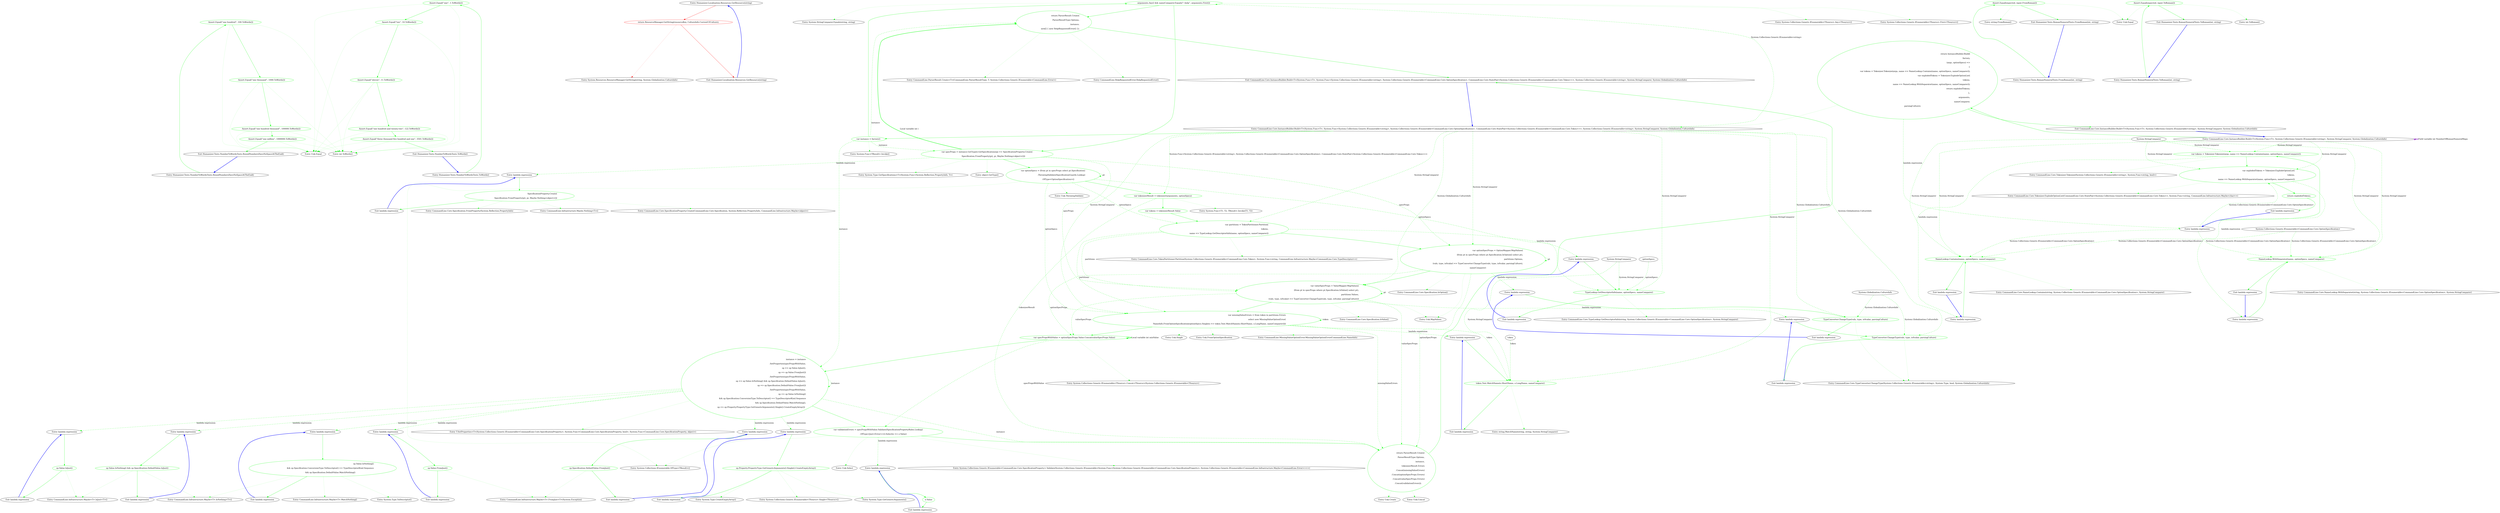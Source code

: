 digraph  {
m0_8 [label="Entry Unk.Equal", span="", cluster="Unk.Equal", file="NumberToWordsTests.cs"];
m0_7 [label="Entry int.ToWords()", span="16-16", cluster="int.ToWords()", file="NumberToWordsTests.cs"];
m0_9 [label="Entry Humanizer.Tests.NumberToWordsTests.RoundNumbersHaveNoSpaceAtTheEnd()", span="17-17", cluster="Humanizer.Tests.NumberToWordsTests.RoundNumbersHaveNoSpaceAtTheEnd()", file="NumberToWordsTests.cs"];
m0_10 [label="Assert.Equal(''one hundred'', 100.ToWords())", span="19-19", cluster="Humanizer.Tests.NumberToWordsTests.RoundNumbersHaveNoSpaceAtTheEnd()", color=green, community=0, file="NumberToWordsTests.cs"];
m0_11 [label="Assert.Equal(''one thousand'', 1000.ToWords())", span="20-20", cluster="Humanizer.Tests.NumberToWordsTests.RoundNumbersHaveNoSpaceAtTheEnd()", color=green, community=0, file="NumberToWordsTests.cs"];
m0_12 [label="Assert.Equal(''one hundred thousand'', 100000.ToWords())", span="21-21", cluster="Humanizer.Tests.NumberToWordsTests.RoundNumbersHaveNoSpaceAtTheEnd()", color=green, community=0, file="NumberToWordsTests.cs"];
m0_13 [label="Assert.Equal(''one million'', 1000000.ToWords())", span="22-22", cluster="Humanizer.Tests.NumberToWordsTests.RoundNumbersHaveNoSpaceAtTheEnd()", color=green, community=0, file="NumberToWordsTests.cs"];
m0_14 [label="Exit Humanizer.Tests.NumberToWordsTests.RoundNumbersHaveNoSpaceAtTheEnd()", span="17-17", cluster="Humanizer.Tests.NumberToWordsTests.RoundNumbersHaveNoSpaceAtTheEnd()", file="NumberToWordsTests.cs"];
m0_0 [label="Entry Humanizer.Tests.NumberToWordsTests.ToWords()", span="7-7", cluster="Humanizer.Tests.NumberToWordsTests.ToWords()", file="NumberToWordsTests.cs"];
m0_1 [label="Assert.Equal(''one'', 1.ToWords())", span="9-9", cluster="Humanizer.Tests.NumberToWordsTests.ToWords()", color=green, community=0, file="NumberToWordsTests.cs"];
m0_2 [label="Assert.Equal(''ten'', 10.ToWords())", span="10-10", cluster="Humanizer.Tests.NumberToWordsTests.ToWords()", color=green, community=0, file="NumberToWordsTests.cs"];
m0_3 [label="Assert.Equal(''eleven'', 11.ToWords())", span="11-11", cluster="Humanizer.Tests.NumberToWordsTests.ToWords()", color=green, community=0, file="NumberToWordsTests.cs"];
m0_4 [label="Assert.Equal(''one hundred and twenty-two'', 122.ToWords())", span="12-12", cluster="Humanizer.Tests.NumberToWordsTests.ToWords()", color=green, community=0, file="NumberToWordsTests.cs"];
m0_5 [label="Assert.Equal(''three thousand five hundred and one'', 3501.ToWords())", span="13-13", cluster="Humanizer.Tests.NumberToWordsTests.ToWords()", color=green, community=0, file="NumberToWordsTests.cs"];
m0_6 [label="Exit Humanizer.Tests.NumberToWordsTests.ToWords()", span="7-7", cluster="Humanizer.Tests.NumberToWordsTests.ToWords()", file="NumberToWordsTests.cs"];
m1_0 [label="Entry Humanizer.Localisation.Resources.GetResource(string)", span="27-27", cluster="Humanizer.Localisation.Resources.GetResource(string)", file="Resources.cs"];
m1_1 [label="return ResourceManager.GetString(resourceKey, CultureInfo.CurrentUICulture);", span="29-29", cluster="Humanizer.Localisation.Resources.GetResource(string)", color=red, community=0, file="Resources.cs"];
m1_2 [label="Exit Humanizer.Localisation.Resources.GetResource(string)", span="27-27", cluster="Humanizer.Localisation.Resources.GetResource(string)", file="Resources.cs"];
m1_3 [label="Entry System.Resources.ResourceManager.GetString(string, System.Globalization.CultureInfo)", span="0-0", cluster="System.Resources.ResourceManager.GetString(string, System.Globalization.CultureInfo)", file="Resources.cs"];
m2_38 [label="Entry System.StringComparer.Equals(string, string)", span="0-0", cluster="System.StringComparer.Equals(string, string)", file="RomanNumeralExtensions.cs"];
m2_0 [label="Entry CommandLine.Core.InstanceBuilder.Build<T>(System.Func<T>, System.Collections.Generic.IEnumerable<string>, System.StringComparer, System.Globalization.CultureInfo)", span="12-12", cluster="CommandLine.Core.InstanceBuilder.Build<T>(System.Func<T>, System.Collections.Generic.IEnumerable<string>, System.StringComparer, System.Globalization.CultureInfo)", file="RomanNumeralExtensions.cs"];
m2_1 [label="return InstanceBuilder.Build(\r\n                factory,\r\n                (args, optionSpecs) =>\r\n                    {\r\n                        var tokens = Tokenizer.Tokenize(args, name => NameLookup.Contains(name, optionSpecs, nameComparer));\r\n                        var explodedTokens = Tokenizer.ExplodeOptionList(\r\n                            tokens,\r\n                            name => NameLookup.WithSeparator(name, optionSpecs, nameComparer));\r\n                        return explodedTokens;\r\n                    },\r\n                arguments,\r\n                nameComparer,\r\n                parsingCulture);", span="18-30", cluster="CommandLine.Core.InstanceBuilder.Build<T>(System.Func<T>, System.Collections.Generic.IEnumerable<string>, System.StringComparer, System.Globalization.CultureInfo)", color=green, community=0, file="RomanNumeralExtensions.cs"];
m2_2 [label="Exit CommandLine.Core.InstanceBuilder.Build<T>(System.Func<T>, System.Collections.Generic.IEnumerable<string>, System.StringComparer, System.Globalization.CultureInfo)", span="12-12", cluster="CommandLine.Core.InstanceBuilder.Build<T>(System.Func<T>, System.Collections.Generic.IEnumerable<string>, System.StringComparer, System.Globalization.CultureInfo)", file="RomanNumeralExtensions.cs"];
m2_47 [label="Entry CommandLine.Core.Specification.IsOption()", span="11-11", cluster="CommandLine.Core.Specification.IsOption()", file="RomanNumeralExtensions.cs"];
m2_99 [label="Entry CommandLine.Infrastructure.Maybe<T>.MatchNothing()", span="26-26", cluster="CommandLine.Infrastructure.Maybe<T>.MatchNothing()", file="RomanNumeralExtensions.cs"];
m2_91 [label="Entry CommandLine.Infrastructure.Maybe<T>.IsNothing<T>()", span="147-147", cluster="CommandLine.Infrastructure.Maybe<T>.IsNothing<T>()", file="RomanNumeralExtensions.cs"];
m2_10 [label="Entry CommandLine.Core.Tokenizer.ExplodeOptionList(CommandLine.Core.StatePair<System.Collections.Generic.IEnumerable<CommandLine.Core.Token>>, System.Func<string, CommandLine.Infrastructure.Maybe<char>>)", span="52-52", cluster="CommandLine.Core.Tokenizer.ExplodeOptionList(CommandLine.Core.StatePair<System.Collections.Generic.IEnumerable<CommandLine.Core.Token>>, System.Func<string, CommandLine.Infrastructure.Maybe<char>>)", file="RomanNumeralExtensions.cs"];
m2_42 [label="Entry System.Type.GetSpecifications<T>(System.Func<System.Reflection.PropertyInfo, T>)", span="12-12", cluster="System.Type.GetSpecifications<T>(System.Func<System.Reflection.PropertyInfo, T>)", file="RomanNumeralExtensions.cs"];
m2_41 [label="Entry object.GetType()", span="0-0", cluster="object.GetType()", file="RomanNumeralExtensions.cs"];
m2_83 [label="Entry CommandLine.Infrastructure.Maybe<T>.IsJust<T>()", span="152-152", cluster="CommandLine.Infrastructure.Maybe<T>.IsJust<T>()", file="RomanNumeralExtensions.cs"];
m2_3 [label="Entry CommandLine.Core.InstanceBuilder.Build<T>(System.Func<T>, System.Func<System.Collections.Generic.IEnumerable<string>, System.Collections.Generic.IEnumerable<CommandLine.Core.OptionSpecification>, CommandLine.Core.StatePair<System.Collections.Generic.IEnumerable<CommandLine.Core.Token>>>, System.Collections.Generic.IEnumerable<string>, System.StringComparer, System.Globalization.CultureInfo)", span="33-33", cluster="CommandLine.Core.InstanceBuilder.Build<T>(System.Func<T>, System.Func<System.Collections.Generic.IEnumerable<string>, System.Collections.Generic.IEnumerable<CommandLine.Core.OptionSpecification>, CommandLine.Core.StatePair<System.Collections.Generic.IEnumerable<CommandLine.Core.Token>>>, System.Collections.Generic.IEnumerable<string>, System.StringComparer, System.Globalization.CultureInfo)", file="RomanNumeralExtensions.cs"];
m2_19 [label="var instance = factory()", span="40-40", cluster="CommandLine.Core.InstanceBuilder.Build<T>(System.Func<T>, System.Func<System.Collections.Generic.IEnumerable<string>, System.Collections.Generic.IEnumerable<CommandLine.Core.OptionSpecification>, CommandLine.Core.StatePair<System.Collections.Generic.IEnumerable<CommandLine.Core.Token>>>, System.Collections.Generic.IEnumerable<string>, System.StringComparer, System.Globalization.CultureInfo)", color=green, community=0, file="RomanNumeralExtensions.cs"];
m2_20 [label="arguments.Any() && nameComparer.Equals(''--help'', arguments.First())", span="42-42", cluster="CommandLine.Core.InstanceBuilder.Build<T>(System.Func<T>, System.Func<System.Collections.Generic.IEnumerable<string>, System.Collections.Generic.IEnumerable<CommandLine.Core.OptionSpecification>, CommandLine.Core.StatePair<System.Collections.Generic.IEnumerable<CommandLine.Core.Token>>>, System.Collections.Generic.IEnumerable<string>, System.StringComparer, System.Globalization.CultureInfo)", color=green, community=0, file="RomanNumeralExtensions.cs"];
m2_21 [label="return ParserResult.Create(\r\n                    ParserResultType.Options,\r\n                    instance,\r\n                    new[] { new HelpRequestedError() });", span="44-47", cluster="CommandLine.Core.InstanceBuilder.Build<T>(System.Func<T>, System.Func<System.Collections.Generic.IEnumerable<string>, System.Collections.Generic.IEnumerable<CommandLine.Core.OptionSpecification>, CommandLine.Core.StatePair<System.Collections.Generic.IEnumerable<CommandLine.Core.Token>>>, System.Collections.Generic.IEnumerable<string>, System.StringComparer, System.Globalization.CultureInfo)", color=green, community=0, file="RomanNumeralExtensions.cs"];
m2_22 [label="var specProps = instance.GetType().GetSpecifications(pi => SpecificationProperty.Create(\r\n                    Specification.FromProperty(pi), pi, Maybe.Nothing<object>()))", span="50-51", cluster="CommandLine.Core.InstanceBuilder.Build<T>(System.Func<T>, System.Func<System.Collections.Generic.IEnumerable<string>, System.Collections.Generic.IEnumerable<CommandLine.Core.OptionSpecification>, CommandLine.Core.StatePair<System.Collections.Generic.IEnumerable<CommandLine.Core.Token>>>, System.Collections.Generic.IEnumerable<string>, System.StringComparer, System.Globalization.CultureInfo)", color=green, community=0, file="RomanNumeralExtensions.cs"];
m2_31 [label="instance = instance\r\n                .SetProperties(specPropsWithValue,\r\n                    sp => sp.Value.IsJust(),\r\n                    sp => sp.Value.FromJust())\r\n                .SetProperties(specPropsWithValue,\r\n                    sp => sp.Value.IsNothing() && sp.Specification.DefaultValue.IsJust(),\r\n                    sp => sp.Specification.DefaultValue.FromJust())\r\n                .SetProperties(specPropsWithValue,\r\n                    sp => sp.Value.IsNothing()\r\n                        && sp.Specification.ConversionType.ToDescriptor() == TypeDescriptorKind.Sequence\r\n                        && sp.Specification.DefaultValue.MatchNothing(),\r\n                    sp => sp.Property.PropertyType.GetGenericArguments().Single().CreateEmptyArray())", span="82-93", cluster="CommandLine.Core.InstanceBuilder.Build<T>(System.Func<T>, System.Func<System.Collections.Generic.IEnumerable<string>, System.Collections.Generic.IEnumerable<CommandLine.Core.OptionSpecification>, CommandLine.Core.StatePair<System.Collections.Generic.IEnumerable<CommandLine.Core.Token>>>, System.Collections.Generic.IEnumerable<string>, System.StringComparer, System.Globalization.CultureInfo)", color=green, community=0, file="RomanNumeralExtensions.cs"];
m2_24 [label="var tokenizerResult = tokenizer(arguments, optionSpecs)", span="57-57", cluster="CommandLine.Core.InstanceBuilder.Build<T>(System.Func<T>, System.Func<System.Collections.Generic.IEnumerable<string>, System.Collections.Generic.IEnumerable<CommandLine.Core.OptionSpecification>, CommandLine.Core.StatePair<System.Collections.Generic.IEnumerable<CommandLine.Core.Token>>>, System.Collections.Generic.IEnumerable<string>, System.StringComparer, System.Globalization.CultureInfo)", color=green, community=0, file="RomanNumeralExtensions.cs"];
m2_23 [label="var optionSpecs = (from pt in specProps select pt.Specification)\r\n                .ThrowingValidate(SpecificationGuards.Lookup)\r\n                .OfType<OptionSpecification>()", span="53-55", cluster="CommandLine.Core.InstanceBuilder.Build<T>(System.Func<T>, System.Func<System.Collections.Generic.IEnumerable<string>, System.Collections.Generic.IEnumerable<CommandLine.Core.OptionSpecification>, CommandLine.Core.StatePair<System.Collections.Generic.IEnumerable<CommandLine.Core.Token>>>, System.Collections.Generic.IEnumerable<string>, System.StringComparer, System.Globalization.CultureInfo)", color=green, community=0, file="RomanNumeralExtensions.cs"];
m2_25 [label="var tokens = tokenizerResult.Value", span="59-59", cluster="CommandLine.Core.InstanceBuilder.Build<T>(System.Func<T>, System.Func<System.Collections.Generic.IEnumerable<string>, System.Collections.Generic.IEnumerable<CommandLine.Core.OptionSpecification>, CommandLine.Core.StatePair<System.Collections.Generic.IEnumerable<CommandLine.Core.Token>>>, System.Collections.Generic.IEnumerable<string>, System.StringComparer, System.Globalization.CultureInfo)", color=green, community=0, file="RomanNumeralExtensions.cs"];
m2_33 [label="return ParserResult.Create(\r\n                ParserResultType.Options,\r\n                instance,\r\n                tokenizerResult.Errors\r\n                    .Concat(missingValueErrors)\r\n                    .Concat(optionSpecProps.Errors)\r\n                    .Concat(valueSpecProps.Errors)\r\n                    .Concat(validationErrors));", span="98-105", cluster="CommandLine.Core.InstanceBuilder.Build<T>(System.Func<T>, System.Func<System.Collections.Generic.IEnumerable<string>, System.Collections.Generic.IEnumerable<CommandLine.Core.OptionSpecification>, CommandLine.Core.StatePair<System.Collections.Generic.IEnumerable<CommandLine.Core.Token>>>, System.Collections.Generic.IEnumerable<string>, System.StringComparer, System.Globalization.CultureInfo)", color=green, community=0, file="RomanNumeralExtensions.cs"];
m2_26 [label="var partitions = TokenPartitioner.Partition(\r\n                tokens,\r\n                name => TypeLookup.GetDescriptorInfo(name, optionSpecs, nameComparer))", span="61-63", cluster="CommandLine.Core.InstanceBuilder.Build<T>(System.Func<T>, System.Func<System.Collections.Generic.IEnumerable<string>, System.Collections.Generic.IEnumerable<CommandLine.Core.OptionSpecification>, CommandLine.Core.StatePair<System.Collections.Generic.IEnumerable<CommandLine.Core.Token>>>, System.Collections.Generic.IEnumerable<string>, System.StringComparer, System.Globalization.CultureInfo)", color=green, community=0, file="RomanNumeralExtensions.cs"];
m2_27 [label="var optionSpecProps = OptionMapper.MapValues(\r\n                (from pt in specProps where pt.Specification.IsOption() select pt),\r\n                partitions.Options,\r\n                (vals, type, isScalar) => TypeConverter.ChangeType(vals, type, isScalar, parsingCulture),\r\n                nameComparer)", span="65-69", cluster="CommandLine.Core.InstanceBuilder.Build<T>(System.Func<T>, System.Func<System.Collections.Generic.IEnumerable<string>, System.Collections.Generic.IEnumerable<CommandLine.Core.OptionSpecification>, CommandLine.Core.StatePair<System.Collections.Generic.IEnumerable<CommandLine.Core.Token>>>, System.Collections.Generic.IEnumerable<string>, System.StringComparer, System.Globalization.CultureInfo)", color=green, community=0, file="RomanNumeralExtensions.cs"];
m2_28 [label="var valueSpecProps = ValueMapper.MapValues(\r\n                (from pt in specProps where pt.Specification.IsValue() select pt),\r\n                    partitions.Values,\r\n                (vals, type, isScalar) => TypeConverter.ChangeType(vals, type, isScalar, parsingCulture))", span="71-74", cluster="CommandLine.Core.InstanceBuilder.Build<T>(System.Func<T>, System.Func<System.Collections.Generic.IEnumerable<string>, System.Collections.Generic.IEnumerable<CommandLine.Core.OptionSpecification>, CommandLine.Core.StatePair<System.Collections.Generic.IEnumerable<CommandLine.Core.Token>>>, System.Collections.Generic.IEnumerable<string>, System.StringComparer, System.Globalization.CultureInfo)", color=green, community=0, file="RomanNumeralExtensions.cs"];
m2_29 [label="var missingValueErrors = from token in partitions.Errors\r\n                                     select new MissingValueOptionError(\r\n                                         NameInfo.FromOptionSpecification(optionSpecs.Single(o => token.Text.MatchName(o.ShortName, o.LongName, nameComparer))))", span="76-78", cluster="CommandLine.Core.InstanceBuilder.Build<T>(System.Func<T>, System.Func<System.Collections.Generic.IEnumerable<string>, System.Collections.Generic.IEnumerable<CommandLine.Core.OptionSpecification>, CommandLine.Core.StatePair<System.Collections.Generic.IEnumerable<CommandLine.Core.Token>>>, System.Collections.Generic.IEnumerable<string>, System.StringComparer, System.Globalization.CultureInfo)", color=green, community=0, file="RomanNumeralExtensions.cs"];
m2_30 [label="var specPropsWithValue = optionSpecProps.Value.Concat(valueSpecProps.Value)", span="80-80", cluster="CommandLine.Core.InstanceBuilder.Build<T>(System.Func<T>, System.Func<System.Collections.Generic.IEnumerable<string>, System.Collections.Generic.IEnumerable<CommandLine.Core.OptionSpecification>, CommandLine.Core.StatePair<System.Collections.Generic.IEnumerable<CommandLine.Core.Token>>>, System.Collections.Generic.IEnumerable<string>, System.StringComparer, System.Globalization.CultureInfo)", color=green, community=0, file="RomanNumeralExtensions.cs"];
m2_32 [label="var validationErrors = specPropsWithValue.Validate(SpecificationPropertyRules.Lookup)\r\n                .OfType<Just<Error>>().Select(e => e.Value)", span="95-96", cluster="CommandLine.Core.InstanceBuilder.Build<T>(System.Func<T>, System.Func<System.Collections.Generic.IEnumerable<string>, System.Collections.Generic.IEnumerable<CommandLine.Core.OptionSpecification>, CommandLine.Core.StatePair<System.Collections.Generic.IEnumerable<CommandLine.Core.Token>>>, System.Collections.Generic.IEnumerable<string>, System.StringComparer, System.Globalization.CultureInfo)", color=green, community=0, file="RomanNumeralExtensions.cs"];
m2_34 [label="Exit CommandLine.Core.InstanceBuilder.Build<T>(System.Func<T>, System.Func<System.Collections.Generic.IEnumerable<string>, System.Collections.Generic.IEnumerable<CommandLine.Core.OptionSpecification>, CommandLine.Core.StatePair<System.Collections.Generic.IEnumerable<CommandLine.Core.Token>>>, System.Collections.Generic.IEnumerable<string>, System.StringComparer, System.Globalization.CultureInfo)", span="33-33", cluster="CommandLine.Core.InstanceBuilder.Build<T>(System.Func<T>, System.Func<System.Collections.Generic.IEnumerable<string>, System.Collections.Generic.IEnumerable<CommandLine.Core.OptionSpecification>, CommandLine.Core.StatePair<System.Collections.Generic.IEnumerable<CommandLine.Core.Token>>>, System.Collections.Generic.IEnumerable<string>, System.StringComparer, System.Globalization.CultureInfo)", file="RomanNumeralExtensions.cs"];
m2_49 [label="Entry CommandLine.Core.Specification.IsValue()", span="18-18", cluster="CommandLine.Core.Specification.IsValue()", file="RomanNumeralExtensions.cs"];
m2_43 [label="Entry Unk.ThrowingValidate", span="", cluster="Unk.ThrowingValidate", file="RomanNumeralExtensions.cs"];
m2_40 [label="Entry CommandLine.ParserResult.Create<T>(CommandLine.ParserResultType, T, System.Collections.Generic.IEnumerable<CommandLine.Error>)", span="103-103", cluster="CommandLine.ParserResult.Create<T>(CommandLine.ParserResultType, T, System.Collections.Generic.IEnumerable<CommandLine.Error>)", file="RomanNumeralExtensions.cs"];
m2_62 [label="Entry CommandLine.Core.Specification.FromProperty(System.Reflection.PropertyInfo)", span="74-74", cluster="CommandLine.Core.Specification.FromProperty(System.Reflection.PropertyInfo)", file="RomanNumeralExtensions.cs"];
m2_72 [label="Entry CommandLine.Core.TypeConverter.ChangeType(System.Collections.Generic.IEnumerable<string>, System.Type, bool, System.Globalization.CultureInfo)", span="12-12", cluster="CommandLine.Core.TypeConverter.ChangeType(System.Collections.Generic.IEnumerable<string>, System.Type, bool, System.Globalization.CultureInfo)", file="RomanNumeralExtensions.cs"];
m2_98 [label="Entry System.Type.ToDescriptor()", span="22-22", cluster="System.Type.ToDescriptor()", file="RomanNumeralExtensions.cs"];
m2_105 [label="Entry System.Type.CreateEmptyArray()", span="83-83", cluster="System.Type.CreateEmptyArray()", file="RomanNumeralExtensions.cs"];
m2_63 [label="Entry CommandLine.Infrastructure.Maybe.Nothing<T>()", span="66-66", cluster="CommandLine.Infrastructure.Maybe.Nothing<T>()", file="RomanNumeralExtensions.cs"];
m2_36 [label="Entry System.Collections.Generic.IEnumerable<TSource>.Any<TSource>()", span="0-0", cluster="System.Collections.Generic.IEnumerable<TSource>.Any<TSource>()", file="RomanNumeralExtensions.cs"];
m2_52 [label="Entry Unk.FromOptionSpecification", span="", cluster="Unk.FromOptionSpecification", file="RomanNumeralExtensions.cs"];
m2_54 [label="Entry T.SetProperties<T>(System.Collections.Generic.IEnumerable<CommandLine.Core.SpecificationProperty>, System.Func<CommandLine.Core.SpecificationProperty, bool>, System.Func<CommandLine.Core.SpecificationProperty, object>)", span="42-42", cluster="T.SetProperties<T>(System.Collections.Generic.IEnumerable<CommandLine.Core.SpecificationProperty>, System.Func<CommandLine.Core.SpecificationProperty, bool>, System.Func<CommandLine.Core.SpecificationProperty, object>)", file="RomanNumeralExtensions.cs"];
m2_87 [label="Entry CommandLine.Infrastructure.Maybe<T>.FromJust<T>(System.Exception)", span="137-137", cluster="CommandLine.Infrastructure.Maybe<T>.FromJust<T>(System.Exception)", file="RomanNumeralExtensions.cs"];
m2_104 [label="Entry System.Collections.Generic.IEnumerable<TSource>.Single<TSource>()", span="0-0", cluster="System.Collections.Generic.IEnumerable<TSource>.Single<TSource>()", file="RomanNumeralExtensions.cs"];
m2_64 [label="Entry CommandLine.Core.SpecificationProperty.Create(CommandLine.Core.Specification, System.Reflection.PropertyInfo, CommandLine.Infrastructure.Maybe<object>)", span="21-21", cluster="CommandLine.Core.SpecificationProperty.Create(CommandLine.Core.Specification, System.Reflection.PropertyInfo, CommandLine.Infrastructure.Maybe<object>)", file="RomanNumeralExtensions.cs"];
m2_50 [label="Entry CommandLine.MissingValueOptionError.MissingValueOptionError(CommandLine.NameInfo)", span="261-261", cluster="CommandLine.MissingValueOptionError.MissingValueOptionError(CommandLine.NameInfo)", file="RomanNumeralExtensions.cs"];
m2_68 [label="Entry CommandLine.Core.TypeLookup.GetDescriptorInfo(string, System.Collections.Generic.IEnumerable<CommandLine.Core.OptionSpecification>, System.StringComparer)", span="11-11", cluster="CommandLine.Core.TypeLookup.GetDescriptorInfo(string, System.Collections.Generic.IEnumerable<CommandLine.Core.OptionSpecification>, System.StringComparer)", file="RomanNumeralExtensions.cs"];
m2_53 [label="Entry System.Collections.Generic.IEnumerable<TSource>.Concat<TSource>(System.Collections.Generic.IEnumerable<TSource>)", span="0-0", cluster="System.Collections.Generic.IEnumerable<TSource>.Concat<TSource>(System.Collections.Generic.IEnumerable<TSource>)", file="RomanNumeralExtensions.cs"];
m2_48 [label="Entry Unk.MapValues", span="", cluster="Unk.MapValues", file="RomanNumeralExtensions.cs"];
m2_14 [label="Entry CommandLine.Core.NameLookup.Contains(string, System.Collections.Generic.IEnumerable<CommandLine.Core.OptionSpecification>, System.StringComparer)", span="12-12", cluster="CommandLine.Core.NameLookup.Contains(string, System.Collections.Generic.IEnumerable<CommandLine.Core.OptionSpecification>, System.StringComparer)", file="RomanNumeralExtensions.cs"];
m2_46 [label="Entry CommandLine.Core.TokenPartitioner.Partition(System.Collections.Generic.IEnumerable<CommandLine.Core.Token>, System.Func<string, CommandLine.Infrastructure.Maybe<CommandLine.Core.TypeDescriptor>>)", span="12-12", cluster="CommandLine.Core.TokenPartitioner.Partition(System.Collections.Generic.IEnumerable<CommandLine.Core.Token>, System.Func<string, CommandLine.Infrastructure.Maybe<CommandLine.Core.TypeDescriptor>>)", file="RomanNumeralExtensions.cs"];
m2_103 [label="Entry System.Type.GetGenericArguments()", span="0-0", cluster="System.Type.GetGenericArguments()", file="RomanNumeralExtensions.cs"];
m2_37 [label="Entry System.Collections.Generic.IEnumerable<TSource>.First<TSource>()", span="0-0", cluster="System.Collections.Generic.IEnumerable<TSource>.First<TSource>()", file="RomanNumeralExtensions.cs"];
m2_44 [label="Entry System.Collections.IEnumerable.OfType<TResult>()", span="0-0", cluster="System.Collections.IEnumerable.OfType<TResult>()", file="RomanNumeralExtensions.cs"];
m2_106 [label="Entry lambda expression", span="96-96", cluster="lambda expression", file="RomanNumeralExtensions.cs"];
m2_4 [label="Entry lambda expression", span="20-27", cluster="lambda expression", file="RomanNumeralExtensions.cs"];
m2_5 [label="var tokens = Tokenizer.Tokenize(args, name => NameLookup.Contains(name, optionSpecs, nameComparer))", span="22-22", cluster="lambda expression", color=green, community=0, file="RomanNumeralExtensions.cs"];
m2_6 [label="var explodedTokens = Tokenizer.ExplodeOptionList(\r\n                            tokens,\r\n                            name => NameLookup.WithSeparator(name, optionSpecs, nameComparer))", span="23-25", cluster="lambda expression", color=green, community=0, file="RomanNumeralExtensions.cs"];
m2_11 [label="Entry lambda expression", span="22-22", cluster="lambda expression", file="RomanNumeralExtensions.cs"];
m2_12 [label="NameLookup.Contains(name, optionSpecs, nameComparer)", span="22-22", cluster="lambda expression", color=green, community=0, file="RomanNumeralExtensions.cs"];
m2_13 [label="Exit lambda expression", span="22-22", cluster="lambda expression", file="RomanNumeralExtensions.cs"];
m2_7 [label="return explodedTokens;", span="26-26", cluster="lambda expression", color=green, community=0, file="RomanNumeralExtensions.cs"];
m2_15 [label="Entry lambda expression", span="25-25", cluster="lambda expression", file="RomanNumeralExtensions.cs"];
m2_16 [label="NameLookup.WithSeparator(name, optionSpecs, nameComparer)", span="25-25", cluster="lambda expression", color=green, community=0, file="RomanNumeralExtensions.cs"];
m2_17 [label="Exit lambda expression", span="25-25", cluster="lambda expression", file="RomanNumeralExtensions.cs"];
m2_8 [label="Exit lambda expression", span="20-27", cluster="lambda expression", file="RomanNumeralExtensions.cs"];
m2_65 [label="Entry lambda expression", span="63-63", cluster="lambda expression", file="RomanNumeralExtensions.cs"];
m2_66 [label="TypeLookup.GetDescriptorInfo(name, optionSpecs, nameComparer)", span="63-63", cluster="lambda expression", color=green, community=0, file="RomanNumeralExtensions.cs"];
m2_67 [label="Exit lambda expression", span="63-63", cluster="lambda expression", file="RomanNumeralExtensions.cs"];
m2_69 [label="Entry lambda expression", span="68-68", cluster="lambda expression", file="RomanNumeralExtensions.cs"];
m2_70 [label="TypeConverter.ChangeType(vals, type, isScalar, parsingCulture)", span="68-68", cluster="lambda expression", color=green, community=0, file="RomanNumeralExtensions.cs"];
m2_71 [label="Exit lambda expression", span="68-68", cluster="lambda expression", file="RomanNumeralExtensions.cs"];
m2_73 [label="Entry lambda expression", span="74-74", cluster="lambda expression", file="RomanNumeralExtensions.cs"];
m2_74 [label="TypeConverter.ChangeType(vals, type, isScalar, parsingCulture)", span="74-74", cluster="lambda expression", color=green, community=0, file="RomanNumeralExtensions.cs"];
m2_75 [label="Exit lambda expression", span="74-74", cluster="lambda expression", file="RomanNumeralExtensions.cs"];
m2_76 [label="Entry lambda expression", span="78-78", cluster="lambda expression", file="RomanNumeralExtensions.cs"];
m2_77 [label="token.Text.MatchName(o.ShortName, o.LongName, nameComparer)", span="78-78", cluster="lambda expression", color=green, community=0, file="RomanNumeralExtensions.cs"];
m2_78 [label="Exit lambda expression", span="78-78", cluster="lambda expression", file="RomanNumeralExtensions.cs"];
m2_59 [label="Entry lambda expression", span="50-51", cluster="lambda expression", file="RomanNumeralExtensions.cs"];
m2_80 [label="Entry lambda expression", span="84-84", cluster="lambda expression", file="RomanNumeralExtensions.cs"];
m2_84 [label="Entry lambda expression", span="85-85", cluster="lambda expression", file="RomanNumeralExtensions.cs"];
m2_88 [label="Entry lambda expression", span="87-87", cluster="lambda expression", file="RomanNumeralExtensions.cs"];
m2_92 [label="Entry lambda expression", span="88-88", cluster="lambda expression", file="RomanNumeralExtensions.cs"];
m2_95 [label="Entry lambda expression", span="90-92", cluster="lambda expression", file="RomanNumeralExtensions.cs"];
m2_100 [label="Entry lambda expression", span="93-93", cluster="lambda expression", file="RomanNumeralExtensions.cs"];
m2_60 [label="SpecificationProperty.Create(\r\n                    Specification.FromProperty(pi), pi, Maybe.Nothing<object>())", span="50-51", cluster="lambda expression", color=green, community=0, file="RomanNumeralExtensions.cs"];
m2_61 [label="Exit lambda expression", span="50-51", cluster="lambda expression", file="RomanNumeralExtensions.cs"];
m2_81 [label="sp.Value.IsJust()", span="84-84", cluster="lambda expression", color=green, community=0, file="RomanNumeralExtensions.cs"];
m2_82 [label="Exit lambda expression", span="84-84", cluster="lambda expression", file="RomanNumeralExtensions.cs"];
m2_85 [label="sp.Value.FromJust()", span="85-85", cluster="lambda expression", color=green, community=0, file="RomanNumeralExtensions.cs"];
m2_86 [label="Exit lambda expression", span="85-85", cluster="lambda expression", file="RomanNumeralExtensions.cs"];
m2_89 [label="sp.Value.IsNothing() && sp.Specification.DefaultValue.IsJust()", span="87-87", cluster="lambda expression", color=green, community=0, file="RomanNumeralExtensions.cs"];
m2_90 [label="Exit lambda expression", span="87-87", cluster="lambda expression", file="RomanNumeralExtensions.cs"];
m2_93 [label="sp.Specification.DefaultValue.FromJust()", span="88-88", cluster="lambda expression", color=green, community=0, file="RomanNumeralExtensions.cs"];
m2_94 [label="Exit lambda expression", span="88-88", cluster="lambda expression", file="RomanNumeralExtensions.cs"];
m2_96 [label="sp.Value.IsNothing()\r\n                        && sp.Specification.ConversionType.ToDescriptor() == TypeDescriptorKind.Sequence\r\n                        && sp.Specification.DefaultValue.MatchNothing()", span="90-92", cluster="lambda expression", color=green, community=0, file="RomanNumeralExtensions.cs"];
m2_97 [label="Exit lambda expression", span="90-92", cluster="lambda expression", file="RomanNumeralExtensions.cs"];
m2_101 [label="sp.Property.PropertyType.GetGenericArguments().Single().CreateEmptyArray()", span="93-93", cluster="lambda expression", color=green, community=0, file="RomanNumeralExtensions.cs"];
m2_102 [label="Exit lambda expression", span="93-93", cluster="lambda expression", file="RomanNumeralExtensions.cs"];
m2_107 [label="e.Value", span="96-96", cluster="lambda expression", color=green, community=0, file="RomanNumeralExtensions.cs"];
m2_108 [label="Exit lambda expression", span="96-96", cluster="lambda expression", file="RomanNumeralExtensions.cs"];
m2_55 [label="Entry System.Collections.Generic.IEnumerable<CommandLine.Core.SpecificationProperty>.Validate(System.Collections.Generic.IEnumerable<System.Func<System.Collections.Generic.IEnumerable<CommandLine.Core.SpecificationProperty>, System.Collections.Generic.IEnumerable<CommandLine.Infrastructure.Maybe<CommandLine.Error>>>>)", span="44-44", cluster="System.Collections.Generic.IEnumerable<CommandLine.Core.SpecificationProperty>.Validate(System.Collections.Generic.IEnumerable<System.Func<System.Collections.Generic.IEnumerable<CommandLine.Core.SpecificationProperty>, System.Collections.Generic.IEnumerable<CommandLine.Infrastructure.Maybe<CommandLine.Error>>>>)", file="RomanNumeralExtensions.cs"];
m2_56 [label="Entry Unk.Select", span="", cluster="Unk.Select", file="RomanNumeralExtensions.cs"];
m2_51 [label="Entry Unk.Single", span="", cluster="Unk.Single", file="RomanNumeralExtensions.cs"];
m2_9 [label="Entry CommandLine.Core.Tokenizer.Tokenize(System.Collections.Generic.IEnumerable<string>, System.Func<string, bool>)", span="11-11", cluster="CommandLine.Core.Tokenizer.Tokenize(System.Collections.Generic.IEnumerable<string>, System.Func<string, bool>)", file="RomanNumeralExtensions.cs"];
m2_39 [label="Entry CommandLine.HelpRequestedError.HelpRequestedError()", span="338-338", cluster="CommandLine.HelpRequestedError.HelpRequestedError()", file="RomanNumeralExtensions.cs"];
m2_57 [label="Entry Unk.Concat", span="", cluster="Unk.Concat", file="RomanNumeralExtensions.cs"];
m2_58 [label="Entry Unk.Create", span="", cluster="Unk.Create", file="RomanNumeralExtensions.cs"];
m2_79 [label="Entry string.MatchName(string, string, System.StringComparer)", span="8-8", cluster="string.MatchName(string, string, System.StringComparer)", file="RomanNumeralExtensions.cs"];
m2_45 [label="Entry System.Func<T1, T2, TResult>.Invoke(T1, T2)", span="0-0", cluster="System.Func<T1, T2, TResult>.Invoke(T1, T2)", file="RomanNumeralExtensions.cs"];
m2_35 [label="Entry System.Func<TResult>.Invoke()", span="0-0", cluster="System.Func<TResult>.Invoke()", file="RomanNumeralExtensions.cs"];
m2_18 [label="Entry CommandLine.Core.NameLookup.WithSeparator(string, System.Collections.Generic.IEnumerable<CommandLine.Core.OptionSpecification>, System.StringComparer)", span="19-19", cluster="CommandLine.Core.NameLookup.WithSeparator(string, System.Collections.Generic.IEnumerable<CommandLine.Core.OptionSpecification>, System.StringComparer)", file="RomanNumeralExtensions.cs"];
m2_109 [label="System.StringComparer", span="", file="RomanNumeralExtensions.cs"];
m2_110 [label="System.Collections.Generic.IEnumerable<CommandLine.Core.OptionSpecification>", span="", file="RomanNumeralExtensions.cs"];
m2_111 [label="System.StringComparer", span="", file="RomanNumeralExtensions.cs"];
m2_112 [label=optionSpecs, span="", file="RomanNumeralExtensions.cs"];
m2_113 [label="System.Globalization.CultureInfo", span="", file="RomanNumeralExtensions.cs"];
m2_114 [label=token, span="", file="RomanNumeralExtensions.cs"];
m3_8 [label="Entry string.FromRoman()", span="38-38", cluster="string.FromRoman()", file="RomanNumeralTests.cs"];
m3_4 [label="Entry Unk.Equal", span="", cluster="Unk.Equal", file="RomanNumeralTests.cs"];
m3_0 [label="Entry Humanizer.Tests.RomanNumeralTests.ToRoman(int, string)", span="27-27", cluster="Humanizer.Tests.RomanNumeralTests.ToRoman(int, string)", file="RomanNumeralTests.cs"];
m3_1 [label="Assert.Equal(expected, input.ToRoman())", span="29-29", cluster="Humanizer.Tests.RomanNumeralTests.ToRoman(int, string)", color=green, community=0, file="RomanNumeralTests.cs"];
m3_2 [label="Exit Humanizer.Tests.RomanNumeralTests.ToRoman(int, string)", span="27-27", cluster="Humanizer.Tests.RomanNumeralTests.ToRoman(int, string)", file="RomanNumeralTests.cs"];
m3_5 [label="Entry Humanizer.Tests.RomanNumeralTests.FromRoman(int, string)", span="52-52", cluster="Humanizer.Tests.RomanNumeralTests.FromRoman(int, string)", file="RomanNumeralTests.cs"];
m3_6 [label="Assert.Equal(expected, input.FromRoman())", span="54-54", cluster="Humanizer.Tests.RomanNumeralTests.FromRoman(int, string)", color=green, community=0, file="RomanNumeralTests.cs"];
m3_7 [label="Exit Humanizer.Tests.RomanNumeralTests.FromRoman(int, string)", span="52-52", cluster="Humanizer.Tests.RomanNumeralTests.FromRoman(int, string)", file="RomanNumeralTests.cs"];
m3_3 [label="Entry int.ToRoman()", span="78-78", cluster="int.ToRoman()", file="RomanNumeralTests.cs"];
m0_9 -> m0_10  [key=0, style=solid, color=green];
m0_10 -> m0_11  [key=0, style=solid, color=green];
m0_10 -> m0_7  [key=2, style=dotted, color=green];
m0_10 -> m0_8  [key=2, style=dotted, color=green];
m0_11 -> m0_12  [key=0, style=solid, color=green];
m0_11 -> m0_7  [key=2, style=dotted, color=green];
m0_11 -> m0_8  [key=2, style=dotted, color=green];
m0_12 -> m0_13  [key=0, style=solid, color=green];
m0_12 -> m0_7  [key=2, style=dotted, color=green];
m0_12 -> m0_8  [key=2, style=dotted, color=green];
m0_13 -> m0_14  [key=0, style=solid, color=green];
m0_13 -> m0_7  [key=2, style=dotted, color=green];
m0_13 -> m0_8  [key=2, style=dotted, color=green];
m0_14 -> m0_9  [key=0, style=bold, color=blue];
m0_0 -> m0_1  [key=0, style=solid, color=green];
m0_1 -> m0_2  [key=0, style=solid, color=green];
m0_1 -> m0_7  [key=2, style=dotted, color=green];
m0_1 -> m0_8  [key=2, style=dotted, color=green];
m0_2 -> m0_3  [key=0, style=solid, color=green];
m0_2 -> m0_7  [key=2, style=dotted, color=green];
m0_2 -> m0_8  [key=2, style=dotted, color=green];
m0_3 -> m0_4  [key=0, style=solid, color=green];
m0_3 -> m0_7  [key=2, style=dotted, color=green];
m0_3 -> m0_8  [key=2, style=dotted, color=green];
m0_4 -> m0_5  [key=0, style=solid, color=green];
m0_4 -> m0_7  [key=2, style=dotted, color=green];
m0_4 -> m0_8  [key=2, style=dotted, color=green];
m0_5 -> m0_6  [key=0, style=solid, color=green];
m0_5 -> m0_7  [key=2, style=dotted, color=green];
m0_5 -> m0_8  [key=2, style=dotted, color=green];
m0_6 -> m0_0  [key=0, style=bold, color=blue];
m1_0 -> m1_1  [key=0, style=solid, color=red];
m1_1 -> m1_2  [key=0, style=solid, color=red];
m1_1 -> m1_3  [key=2, style=dotted, color=red];
m1_2 -> m1_0  [key=0, style=bold, color=blue];
m2_0 -> m2_1  [key=0, style=solid, color=green];
m2_0 -> m2_5  [key=1, style=dashed, color=green, label="System.StringComparer"];
m2_0 -> m2_12  [key=1, style=dashed, color=green, label="System.StringComparer"];
m2_0 -> m2_6  [key=1, style=dashed, color=green, label="System.StringComparer"];
m2_0 -> m2_16  [key=1, style=dashed, color=green, label="System.StringComparer"];
m2_0 -> m2_0  [key=3, color=darkorchid, style=bold, label="Field variable int NumberOfRomanNumeralMaps"];
m2_1 -> m2_2  [key=0, style=solid, color=green];
m2_1 -> m2_3  [key=2, style=dotted, color=green];
m2_1 -> m2_4  [key=1, style=dashed, color=green, label="lambda expression"];
m2_2 -> m2_0  [key=0, style=bold, color=blue];
m2_3 -> m2_19  [key=0, style=solid, color=green];
m2_3 -> m2_20  [key=1, style=dashed, color=green, label="System.Collections.Generic.IEnumerable<string>"];
m2_3 -> m2_24  [key=1, style=dashed, color=green, label="System.Func<System.Collections.Generic.IEnumerable<string>, System.Collections.Generic.IEnumerable<CommandLine.Core.OptionSpecification>, CommandLine.Core.StatePair<System.Collections.Generic.IEnumerable<CommandLine.Core.Token>>>"];
m2_3 -> m2_26  [key=1, style=dashed, color=green, label="System.StringComparer"];
m2_3 -> m2_66  [key=1, style=dashed, color=green, label="System.StringComparer"];
m2_3 -> m2_27  [key=1, style=dashed, color=green, label="System.StringComparer"];
m2_3 -> m2_70  [key=1, style=dashed, color=green, label="System.Globalization.CultureInfo"];
m2_3 -> m2_28  [key=1, style=dashed, color=green, label="System.Globalization.CultureInfo"];
m2_3 -> m2_74  [key=1, style=dashed, color=green, label="System.Globalization.CultureInfo"];
m2_3 -> m2_29  [key=1, style=dashed, color=green, label="System.StringComparer"];
m2_3 -> m2_77  [key=1, style=dashed, color=green, label="System.StringComparer"];
m2_19 -> m2_20  [key=0, style=solid, color=green];
m2_19 -> m2_35  [key=2, style=dotted, color=green];
m2_19 -> m2_21  [key=1, style=dashed, color=green, label=instance];
m2_19 -> m2_22  [key=1, style=dashed, color=green, label=instance];
m2_19 -> m2_31  [key=1, style=dashed, color=green, label=instance];
m2_20 -> m2_21  [key=0, style=solid, color=green];
m2_20 -> m2_22  [key=0, style=solid, color=green];
m2_20 -> m2_36  [key=2, style=dotted, color=green];
m2_20 -> m2_37  [key=2, style=dotted, color=green];
m2_20 -> m2_38  [key=2, style=dotted, color=green];
m2_21 -> m2_34  [key=0, style=solid, color=green];
m2_21 -> m2_39  [key=2, style=dotted, color=green];
m2_21 -> m2_40  [key=2, style=dotted, color=green];
m2_22 -> m2_27  [key=1, style=dashed, color=green, label=specProps];
m2_22 -> m2_28  [key=1, style=dashed, color=green, label=specProps];
m2_22 -> m2_21  [key=3, color=green, style=bold, label="Local variable int i"];
m2_22 -> m2_23  [key=0, style=solid, color=green];
m2_22 -> m2_41  [key=2, style=dotted, color=green];
m2_22 -> m2_42  [key=2, style=dotted, color=green];
m2_22 -> m2_59  [key=1, style=dashed, color=green, label="lambda expression"];
m2_31 -> m2_31  [key=1, style=dashed, color=green, label=instance];
m2_31 -> m2_32  [key=0, style=solid, color=green];
m2_31 -> m2_54  [key=2, style=dotted, color=green];
m2_31 -> m2_80  [key=1, style=dashed, color=green, label="lambda expression"];
m2_31 -> m2_84  [key=1, style=dashed, color=green, label="lambda expression"];
m2_31 -> m2_88  [key=1, style=dashed, color=green, label="lambda expression"];
m2_31 -> m2_92  [key=1, style=dashed, color=green, label="lambda expression"];
m2_31 -> m2_95  [key=1, style=dashed, color=green, label="lambda expression"];
m2_31 -> m2_100  [key=1, style=dashed, color=green, label="lambda expression"];
m2_31 -> m2_33  [key=1, style=dashed, color=green, label=instance];
m2_24 -> m2_25  [key=0, style=solid, color=green];
m2_24 -> m2_45  [key=2, style=dotted, color=green];
m2_24 -> m2_33  [key=1, style=dashed, color=green, label=tokenizerResult];
m2_23 -> m2_24  [key=0, style=solid, color=green];
m2_23 -> m2_26  [key=1, style=dashed, color=green, label=optionSpecs];
m2_23 -> m2_66  [key=1, style=dashed, color=green, label=optionSpecs];
m2_23 -> m2_29  [key=1, style=dashed, color=green, label=optionSpecs];
m2_23 -> m2_23  [key=1, style=dashed, color=green, label=pt];
m2_23 -> m2_43  [key=2, style=dotted, color=green];
m2_23 -> m2_44  [key=2, style=dotted, color=green];
m2_25 -> m2_26  [key=0, style=solid, color=green];
m2_33 -> m2_34  [key=0, style=solid, color=green];
m2_33 -> m2_57  [key=2, style=dotted, color=green];
m2_33 -> m2_58  [key=2, style=dotted, color=green];
m2_26 -> m2_27  [key=0, style=solid, color=green];
m2_26 -> m2_46  [key=2, style=dotted, color=green];
m2_26 -> m2_65  [key=1, style=dashed, color=green, label="lambda expression"];
m2_26 -> m2_28  [key=1, style=dashed, color=green, label=partitions];
m2_26 -> m2_29  [key=1, style=dashed, color=green, label=partitions];
m2_27 -> m2_27  [key=1, style=dashed, color=green, label=pt];
m2_27 -> m2_28  [key=0, style=solid, color=green];
m2_27 -> m2_47  [key=2, style=dotted, color=green];
m2_27 -> m2_48  [key=2, style=dotted, color=green];
m2_27 -> m2_69  [key=1, style=dashed, color=green, label="lambda expression"];
m2_27 -> m2_30  [key=1, style=dashed, color=green, label=optionSpecProps];
m2_27 -> m2_33  [key=1, style=dashed, color=green, label=optionSpecProps];
m2_28 -> m2_28  [key=1, style=dashed, color=green, label=pt];
m2_28 -> m2_29  [key=0, style=solid, color=green];
m2_28 -> m2_49  [key=2, style=dotted, color=green];
m2_28 -> m2_48  [key=2, style=dotted, color=green];
m2_28 -> m2_73  [key=1, style=dashed, color=green, label="lambda expression"];
m2_28 -> m2_30  [key=1, style=dashed, color=green, label=valueSpecProps];
m2_28 -> m2_33  [key=1, style=dashed, color=green, label=valueSpecProps];
m2_29 -> m2_29  [key=1, style=dashed, color=green, label=token];
m2_29 -> m2_30  [key=0, style=solid, color=green];
m2_29 -> m2_50  [key=2, style=dotted, color=green];
m2_29 -> m2_51  [key=2, style=dotted, color=green];
m2_29 -> m2_52  [key=2, style=dotted, color=green];
m2_29 -> m2_76  [key=1, style=dashed, color=green, label="lambda expression"];
m2_29 -> m2_77  [key=1, style=dashed, color=green, label=token];
m2_29 -> m2_33  [key=1, style=dashed, color=green, label=missingValueErrors];
m2_30 -> m2_31  [key=0, style=solid, color=green];
m2_30 -> m2_30  [key=3, color=green, style=bold, label="Local variable int minValue"];
m2_30 -> m2_53  [key=2, style=dotted, color=green];
m2_30 -> m2_32  [key=1, style=dashed, color=green, label=specPropsWithValue];
m2_32 -> m2_33  [key=0, style=solid, color=green];
m2_32 -> m2_55  [key=2, style=dotted, color=green];
m2_32 -> m2_44  [key=2, style=dotted, color=green];
m2_32 -> m2_56  [key=2, style=dotted, color=green];
m2_32 -> m2_106  [key=1, style=dashed, color=green, label="lambda expression"];
m2_34 -> m2_3  [key=0, style=bold, color=blue];
m2_106 -> m2_107  [key=0, style=solid, color=green];
m2_4 -> m2_5  [key=0, style=solid, color=green];
m2_4 -> m2_12  [key=1, style=dashed, color=green, label="System.Collections.Generic.IEnumerable<CommandLine.Core.OptionSpecification>"];
m2_4 -> m2_6  [key=1, style=dashed, color=green, label="System.Collections.Generic.IEnumerable<CommandLine.Core.OptionSpecification>"];
m2_4 -> m2_16  [key=1, style=dashed, color=green, label="System.Collections.Generic.IEnumerable<CommandLine.Core.OptionSpecification>"];
m2_5 -> m2_6  [key=0, style=solid, color=green];
m2_5 -> m2_9  [key=2, style=dotted, color=green];
m2_5 -> m2_11  [key=1, style=dashed, color=green, label="lambda expression"];
m2_6 -> m2_7  [key=0, style=solid, color=green];
m2_6 -> m2_10  [key=2, style=dotted, color=green];
m2_6 -> m2_15  [key=1, style=dashed, color=green, label="lambda expression"];
m2_11 -> m2_12  [key=0, style=solid, color=green];
m2_12 -> m2_13  [key=0, style=solid, color=green];
m2_12 -> m2_14  [key=2, style=dotted, color=green];
m2_13 -> m2_11  [key=0, style=bold, color=blue];
m2_7 -> m2_8  [key=0, style=solid, color=green];
m2_15 -> m2_16  [key=0, style=solid, color=green];
m2_16 -> m2_17  [key=0, style=solid, color=green];
m2_16 -> m2_18  [key=2, style=dotted, color=green];
m2_17 -> m2_15  [key=0, style=bold, color=blue];
m2_8 -> m2_4  [key=0, style=bold, color=blue];
m2_65 -> m2_66  [key=0, style=solid, color=green];
m2_66 -> m2_67  [key=0, style=solid, color=green];
m2_66 -> m2_68  [key=2, style=dotted, color=green];
m2_67 -> m2_65  [key=0, style=bold, color=blue];
m2_69 -> m2_70  [key=0, style=solid, color=green];
m2_70 -> m2_71  [key=0, style=solid, color=green];
m2_70 -> m2_72  [key=2, style=dotted, color=green];
m2_71 -> m2_69  [key=0, style=bold, color=blue];
m2_73 -> m2_74  [key=0, style=solid, color=green];
m2_74 -> m2_75  [key=0, style=solid, color=green];
m2_74 -> m2_72  [key=2, style=dotted, color=green];
m2_75 -> m2_73  [key=0, style=bold, color=blue];
m2_76 -> m2_77  [key=0, style=solid, color=green];
m2_77 -> m2_78  [key=0, style=solid, color=green];
m2_77 -> m2_79  [key=2, style=dotted, color=green];
m2_78 -> m2_76  [key=0, style=bold, color=blue];
m2_59 -> m2_60  [key=0, style=solid, color=green];
m2_80 -> m2_81  [key=0, style=solid, color=green];
m2_84 -> m2_85  [key=0, style=solid, color=green];
m2_88 -> m2_89  [key=0, style=solid, color=green];
m2_92 -> m2_93  [key=0, style=solid, color=green];
m2_95 -> m2_96  [key=0, style=solid, color=green];
m2_100 -> m2_101  [key=0, style=solid, color=green];
m2_60 -> m2_61  [key=0, style=solid, color=green];
m2_60 -> m2_62  [key=2, style=dotted, color=green];
m2_60 -> m2_63  [key=2, style=dotted, color=green];
m2_60 -> m2_64  [key=2, style=dotted, color=green];
m2_61 -> m2_59  [key=0, style=bold, color=blue];
m2_81 -> m2_82  [key=0, style=solid, color=green];
m2_81 -> m2_83  [key=2, style=dotted, color=green];
m2_82 -> m2_80  [key=0, style=bold, color=blue];
m2_85 -> m2_86  [key=0, style=solid, color=green];
m2_85 -> m2_87  [key=2, style=dotted, color=green];
m2_86 -> m2_84  [key=0, style=bold, color=blue];
m2_89 -> m2_90  [key=0, style=solid, color=green];
m2_89 -> m2_91  [key=2, style=dotted, color=green];
m2_89 -> m2_83  [key=2, style=dotted, color=green];
m2_90 -> m2_88  [key=0, style=bold, color=blue];
m2_93 -> m2_94  [key=0, style=solid, color=green];
m2_93 -> m2_87  [key=2, style=dotted, color=green];
m2_94 -> m2_92  [key=0, style=bold, color=blue];
m2_96 -> m2_97  [key=0, style=solid, color=green];
m2_96 -> m2_91  [key=2, style=dotted, color=green];
m2_96 -> m2_98  [key=2, style=dotted, color=green];
m2_96 -> m2_99  [key=2, style=dotted, color=green];
m2_97 -> m2_95  [key=0, style=bold, color=blue];
m2_101 -> m2_102  [key=0, style=solid, color=green];
m2_101 -> m2_103  [key=2, style=dotted, color=green];
m2_101 -> m2_104  [key=2, style=dotted, color=green];
m2_101 -> m2_105  [key=2, style=dotted, color=green];
m2_102 -> m2_100  [key=0, style=bold, color=blue];
m2_107 -> m2_108  [key=0, style=solid, color=green];
m2_108 -> m2_106  [key=0, style=bold, color=blue];
m2_109 -> m2_5  [key=1, style=dashed, color=green, label="System.StringComparer"];
m2_109 -> m2_12  [key=1, style=dashed, color=green, label="System.StringComparer"];
m2_109 -> m2_6  [key=1, style=dashed, color=green, label="System.StringComparer"];
m2_109 -> m2_16  [key=1, style=dashed, color=green, label="System.StringComparer"];
m2_110 -> m2_12  [key=1, style=dashed, color=green, label="System.Collections.Generic.IEnumerable<CommandLine.Core.OptionSpecification>"];
m2_110 -> m2_16  [key=1, style=dashed, color=green, label="System.Collections.Generic.IEnumerable<CommandLine.Core.OptionSpecification>"];
m2_111 -> m2_66  [key=1, style=dashed, color=green, label="System.StringComparer"];
m2_111 -> m2_77  [key=1, style=dashed, color=green, label="System.StringComparer"];
m2_112 -> m2_66  [key=1, style=dashed, color=green, label=optionSpecs];
m2_113 -> m2_70  [key=1, style=dashed, color=green, label="System.Globalization.CultureInfo"];
m2_113 -> m2_74  [key=1, style=dashed, color=green, label="System.Globalization.CultureInfo"];
m2_114 -> m2_77  [key=1, style=dashed, color=green, label=token];
m3_0 -> m3_1  [key=0, style=solid, color=green];
m3_1 -> m3_2  [key=0, style=solid, color=green];
m3_1 -> m3_3  [key=2, style=dotted, color=green];
m3_1 -> m3_4  [key=2, style=dotted, color=green];
m3_2 -> m3_0  [key=0, style=bold, color=blue];
m3_5 -> m3_6  [key=0, style=solid, color=green];
m3_6 -> m3_7  [key=0, style=solid, color=green];
m3_6 -> m3_8  [key=2, style=dotted, color=green];
m3_6 -> m3_4  [key=2, style=dotted, color=green];
m3_7 -> m3_5  [key=0, style=bold, color=blue];
}
